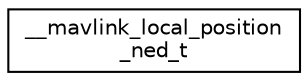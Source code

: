 digraph "Graphical Class Hierarchy"
{
 // INTERACTIVE_SVG=YES
  edge [fontname="Helvetica",fontsize="10",labelfontname="Helvetica",labelfontsize="10"];
  node [fontname="Helvetica",fontsize="10",shape=record];
  rankdir="LR";
  Node1 [label="__mavlink_local_position\l_ned_t",height=0.2,width=0.4,color="black", fillcolor="white", style="filled",URL="$struct____mavlink__local__position__ned__t.html"];
}
